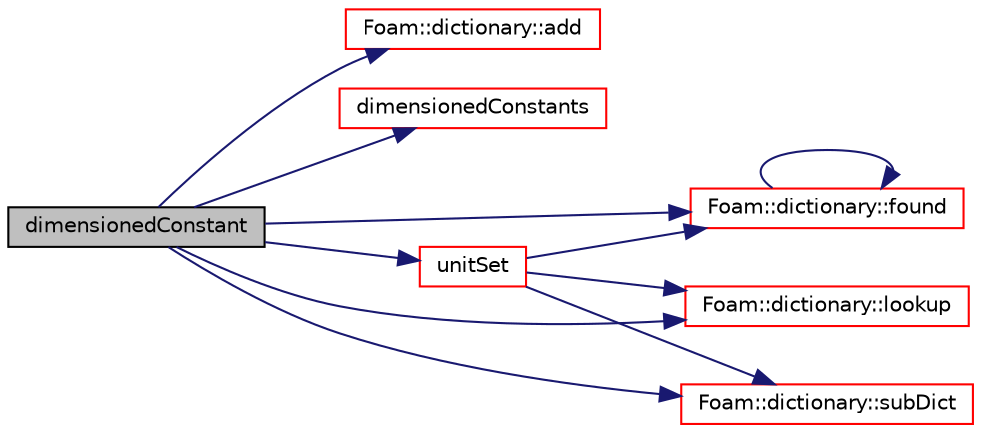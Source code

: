 digraph "dimensionedConstant"
{
  bgcolor="transparent";
  edge [fontname="Helvetica",fontsize="10",labelfontname="Helvetica",labelfontsize="10"];
  node [fontname="Helvetica",fontsize="10",shape=record];
  rankdir="LR";
  Node96673 [label="dimensionedConstant",height=0.2,width=0.4,color="black", fillcolor="grey75", style="filled", fontcolor="black"];
  Node96673 -> Node96674 [color="midnightblue",fontsize="10",style="solid",fontname="Helvetica"];
  Node96674 [label="Foam::dictionary::add",height=0.2,width=0.4,color="red",URL="$a27129.html#ac2ddcab42322c8d8af5e5830ab4d431b",tooltip="Add a new entry. "];
  Node96673 -> Node96719 [color="midnightblue",fontsize="10",style="solid",fontname="Helvetica"];
  Node96719 [label="dimensionedConstants",height=0.2,width=0.4,color="red",URL="$a21851.html#ac102b63ae781cfc594a265de42eced84"];
  Node96673 -> Node96721 [color="midnightblue",fontsize="10",style="solid",fontname="Helvetica"];
  Node96721 [label="Foam::dictionary::found",height=0.2,width=0.4,color="red",URL="$a27129.html#adcd3d5d43253006ef145e56b43025d28",tooltip="Search dictionary for given keyword. "];
  Node96721 -> Node96721 [color="midnightblue",fontsize="10",style="solid",fontname="Helvetica"];
  Node96673 -> Node96723 [color="midnightblue",fontsize="10",style="solid",fontname="Helvetica"];
  Node96723 [label="Foam::dictionary::lookup",height=0.2,width=0.4,color="red",URL="$a27129.html#a6a0727fa523e48977e27348663def509",tooltip="Find and return an entry data stream. "];
  Node96673 -> Node96818 [color="midnightblue",fontsize="10",style="solid",fontname="Helvetica"];
  Node96818 [label="Foam::dictionary::subDict",height=0.2,width=0.4,color="red",URL="$a27129.html#aaa26b5f2da6aff5a6a59af5407f1bf59",tooltip="Find and return a sub-dictionary. "];
  Node96673 -> Node96971 [color="midnightblue",fontsize="10",style="solid",fontname="Helvetica"];
  Node96971 [label="unitSet",height=0.2,width=0.4,color="red",URL="$a21851.html#a86ae6ae2ab61e05a912b83008116a04e",tooltip="Set of all dimensions. "];
  Node96971 -> Node96721 [color="midnightblue",fontsize="10",style="solid",fontname="Helvetica"];
  Node96971 -> Node96723 [color="midnightblue",fontsize="10",style="solid",fontname="Helvetica"];
  Node96971 -> Node96818 [color="midnightblue",fontsize="10",style="solid",fontname="Helvetica"];
}
